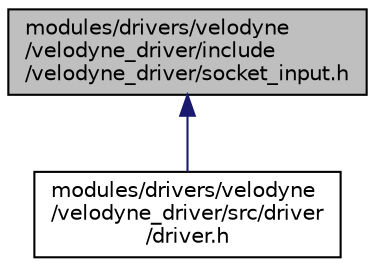 digraph "modules/drivers/velodyne/velodyne_driver/include/velodyne_driver/socket_input.h"
{
  edge [fontname="Helvetica",fontsize="10",labelfontname="Helvetica",labelfontsize="10"];
  node [fontname="Helvetica",fontsize="10",shape=record];
  Node6 [label="modules/drivers/velodyne\l/velodyne_driver/include\l/velodyne_driver/socket_input.h",height=0.2,width=0.4,color="black", fillcolor="grey75", style="filled", fontcolor="black"];
  Node6 -> Node7 [dir="back",color="midnightblue",fontsize="10",style="solid",fontname="Helvetica"];
  Node7 [label="modules/drivers/velodyne\l/velodyne_driver/src/driver\l/driver.h",height=0.2,width=0.4,color="black", fillcolor="white", style="filled",URL="$driver_8h.html"];
}
